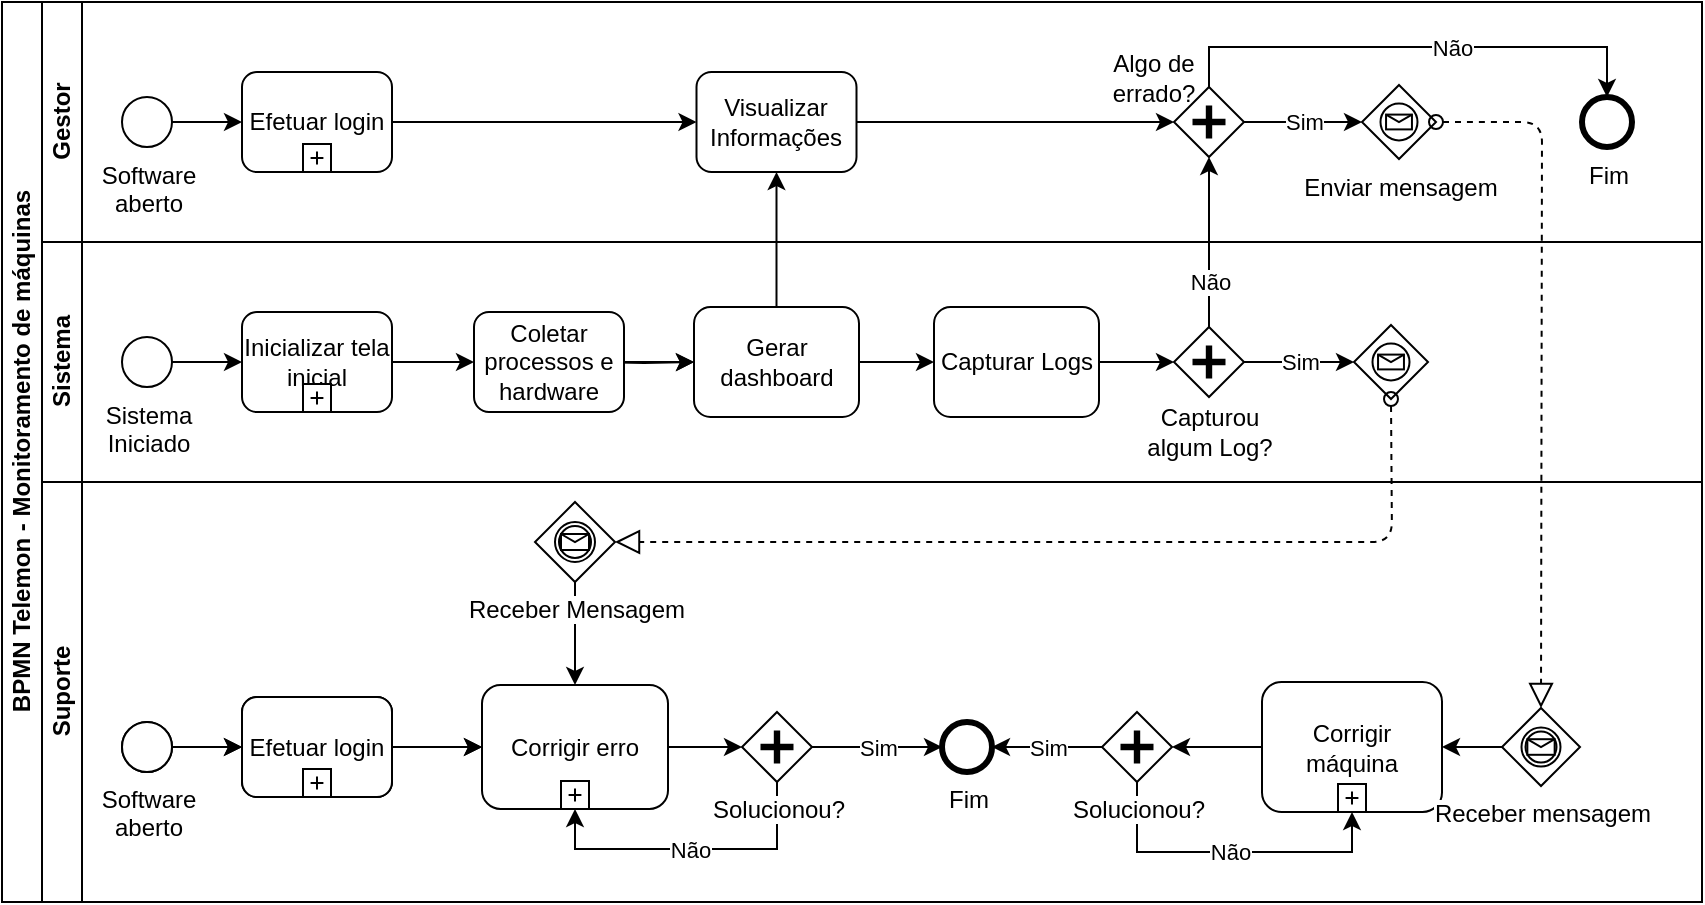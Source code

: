 <mxfile version="13.7.3" type="device"><diagram id="prtHgNgQTEPvFCAcTncT" name="Page-1"><mxGraphModel dx="1257" dy="592" grid="1" gridSize="10" guides="1" tooltips="1" connect="1" arrows="1" fold="1" page="1" pageScale="1" pageWidth="827" pageHeight="1169" math="0" shadow="0"><root><mxCell id="0"/><mxCell id="1" parent="0"/><mxCell id="dNxyNK7c78bLwvsdeMH5-19" value="BPMN Telemon - Monitoramento de máquinas" style="swimlane;html=1;childLayout=stackLayout;resizeParent=1;resizeParentMax=0;horizontal=0;startSize=20;horizontalStack=0;" parent="1" vertex="1"><mxGeometry x="20" y="120" width="850" height="450" as="geometry"/></mxCell><mxCell id="dNxyNK7c78bLwvsdeMH5-20" value="Gestor" style="swimlane;html=1;startSize=20;horizontal=0;" parent="dNxyNK7c78bLwvsdeMH5-19" vertex="1"><mxGeometry x="20" width="830" height="120" as="geometry"/></mxCell><mxCell id="VMBKq0ChkIBylZTfSyok-9" style="edgeStyle=orthogonalEdgeStyle;rounded=0;orthogonalLoop=1;jettySize=auto;html=1;exitX=1;exitY=0.5;exitDx=0;exitDy=0;entryX=0;entryY=0.5;entryDx=0;entryDy=0;" edge="1" parent="dNxyNK7c78bLwvsdeMH5-20" source="VMBKq0ChkIBylZTfSyok-6"><mxGeometry relative="1" as="geometry"><mxPoint x="100" y="60" as="targetPoint"/></mxGeometry></mxCell><mxCell id="VMBKq0ChkIBylZTfSyok-43" style="edgeStyle=orthogonalEdgeStyle;rounded=0;orthogonalLoop=1;jettySize=auto;html=1;exitX=1;exitY=0.5;exitDx=0;exitDy=0;entryX=0;entryY=0.5;entryDx=0;entryDy=0;" edge="1" parent="dNxyNK7c78bLwvsdeMH5-20" source="VMBKq0ChkIBylZTfSyok-15" target="VMBKq0ChkIBylZTfSyok-42"><mxGeometry relative="1" as="geometry"/></mxCell><mxCell id="VMBKq0ChkIBylZTfSyok-46" style="edgeStyle=orthogonalEdgeStyle;rounded=0;orthogonalLoop=1;jettySize=auto;html=1;exitX=1;exitY=0.5;exitDx=0;exitDy=0;entryX=0;entryY=0.5;entryDx=0;entryDy=0;" edge="1" parent="dNxyNK7c78bLwvsdeMH5-20" source="VMBKq0ChkIBylZTfSyok-42" target="VMBKq0ChkIBylZTfSyok-45"><mxGeometry relative="1" as="geometry"/></mxCell><mxCell id="VMBKq0ChkIBylZTfSyok-50" value="Algo de errado?" style="text;html=1;strokeColor=none;fillColor=none;align=center;verticalAlign=middle;whiteSpace=wrap;rounded=0;" vertex="1" parent="dNxyNK7c78bLwvsdeMH5-20"><mxGeometry x="520" y="27.5" width="72" height="20" as="geometry"/></mxCell><mxCell id="VMBKq0ChkIBylZTfSyok-60" value="Fim" style="shape=mxgraph.bpmn.shape;html=1;verticalLabelPosition=bottom;labelBackgroundColor=#ffffff;verticalAlign=top;align=center;perimeter=ellipsePerimeter;outlineConnect=0;outline=end;symbol=general;" vertex="1" parent="dNxyNK7c78bLwvsdeMH5-20"><mxGeometry x="770" y="47.5" width="25" height="25" as="geometry"/></mxCell><mxCell id="VMBKq0ChkIBylZTfSyok-53" value="Enviar mensagem" style="shape=mxgraph.bpmn.shape;html=1;verticalLabelPosition=bottom;labelBackgroundColor=#ffffff;verticalAlign=top;align=center;perimeter=rhombusPerimeter;background=gateway;outlineConnect=0;outline=standard;symbol=message;" vertex="1" parent="dNxyNK7c78bLwvsdeMH5-20"><mxGeometry x="660" y="41.5" width="37" height="37" as="geometry"/></mxCell><mxCell id="VMBKq0ChkIBylZTfSyok-54" value="Sim" style="edgeStyle=orthogonalEdgeStyle;rounded=0;orthogonalLoop=1;jettySize=auto;html=1;exitX=1;exitY=0.5;exitDx=0;exitDy=0;entryX=0;entryY=0.5;entryDx=0;entryDy=0;" edge="1" parent="dNxyNK7c78bLwvsdeMH5-20" source="VMBKq0ChkIBylZTfSyok-45" target="VMBKq0ChkIBylZTfSyok-53"><mxGeometry relative="1" as="geometry"/></mxCell><mxCell id="VMBKq0ChkIBylZTfSyok-61" style="edgeStyle=orthogonalEdgeStyle;rounded=0;orthogonalLoop=1;jettySize=auto;html=1;exitX=0.5;exitY=0;exitDx=0;exitDy=0;entryX=0.5;entryY=0;entryDx=0;entryDy=0;" edge="1" parent="dNxyNK7c78bLwvsdeMH5-20" source="VMBKq0ChkIBylZTfSyok-45" target="VMBKq0ChkIBylZTfSyok-60"><mxGeometry relative="1" as="geometry"/></mxCell><mxCell id="VMBKq0ChkIBylZTfSyok-62" value="Não" style="edgeLabel;html=1;align=center;verticalAlign=middle;resizable=0;points=[];" vertex="1" connectable="0" parent="VMBKq0ChkIBylZTfSyok-61"><mxGeometry x="0.159" y="-2" relative="1" as="geometry"><mxPoint y="-2" as="offset"/></mxGeometry></mxCell><mxCell id="VMBKq0ChkIBylZTfSyok-45" value="&lt;div style=&quot;text-align: justify&quot;&gt;&lt;br&gt;&lt;/div&gt;" style="shape=mxgraph.bpmn.shape;html=1;verticalLabelPosition=bottom;labelBackgroundColor=#ffffff;verticalAlign=top;align=center;perimeter=rhombusPerimeter;background=gateway;outlineConnect=0;outline=none;symbol=parallelGw;" vertex="1" parent="dNxyNK7c78bLwvsdeMH5-20"><mxGeometry x="566" y="42.5" width="35" height="35" as="geometry"/></mxCell><mxCell id="VMBKq0ChkIBylZTfSyok-42" value="Visualizar Informações" style="rounded=1;whiteSpace=wrap;html=1;" vertex="1" parent="dNxyNK7c78bLwvsdeMH5-20"><mxGeometry x="327.25" y="35" width="80" height="50" as="geometry"/></mxCell><mxCell id="VMBKq0ChkIBylZTfSyok-15" value="Efetuar login" style="html=1;whiteSpace=wrap;rounded=1;dropTarget=0;" vertex="1" parent="dNxyNK7c78bLwvsdeMH5-20"><mxGeometry x="100" y="35" width="75" height="50" as="geometry"/></mxCell><mxCell id="VMBKq0ChkIBylZTfSyok-16" value="" style="html=1;shape=plus;outlineConnect=0;" vertex="1" parent="VMBKq0ChkIBylZTfSyok-15"><mxGeometry x="0.5" y="1" width="14" height="14" relative="1" as="geometry"><mxPoint x="-7" y="-14" as="offset"/></mxGeometry></mxCell><mxCell id="VMBKq0ChkIBylZTfSyok-6" value="Software &lt;br&gt;aberto" style="shape=mxgraph.bpmn.shape;html=1;verticalLabelPosition=bottom;labelBackgroundColor=#ffffff;verticalAlign=top;align=center;perimeter=ellipsePerimeter;outlineConnect=0;outline=standard;symbol=general;" vertex="1" parent="dNxyNK7c78bLwvsdeMH5-20"><mxGeometry x="40" y="47.5" width="25" height="25" as="geometry"/></mxCell><mxCell id="dNxyNK7c78bLwvsdeMH5-21" value="Sistema" style="swimlane;html=1;startSize=20;horizontal=0;" parent="dNxyNK7c78bLwvsdeMH5-19" vertex="1"><mxGeometry x="20" y="120" width="830" height="120" as="geometry"/></mxCell><mxCell id="VMBKq0ChkIBylZTfSyok-27" value="Sim" style="edgeStyle=orthogonalEdgeStyle;rounded=0;orthogonalLoop=1;jettySize=auto;html=1;exitX=1;exitY=0.5;exitDx=0;exitDy=0;entryX=0;entryY=0.5;entryDx=0;entryDy=0;" edge="1" parent="dNxyNK7c78bLwvsdeMH5-21" source="VMBKq0ChkIBylZTfSyok-20" target="VMBKq0ChkIBylZTfSyok-26"><mxGeometry relative="1" as="geometry"/></mxCell><mxCell id="VMBKq0ChkIBylZTfSyok-21" style="edgeStyle=orthogonalEdgeStyle;rounded=0;orthogonalLoop=1;jettySize=auto;html=1;exitX=1;exitY=0.5;exitDx=0;exitDy=0;entryX=0;entryY=0.5;entryDx=0;entryDy=0;" edge="1" parent="dNxyNK7c78bLwvsdeMH5-21" source="VMBKq0ChkIBylZTfSyok-18" target="VMBKq0ChkIBylZTfSyok-20"><mxGeometry relative="1" as="geometry"/></mxCell><mxCell id="VMBKq0ChkIBylZTfSyok-19" style="edgeStyle=orthogonalEdgeStyle;rounded=0;orthogonalLoop=1;jettySize=auto;html=1;exitX=1;exitY=0.5;exitDx=0;exitDy=0;" edge="1" parent="dNxyNK7c78bLwvsdeMH5-21" source="VMBKq0ChkIBylZTfSyok-14" target="VMBKq0ChkIBylZTfSyok-18"><mxGeometry relative="1" as="geometry"/></mxCell><mxCell id="VMBKq0ChkIBylZTfSyok-17" style="edgeStyle=orthogonalEdgeStyle;rounded=0;orthogonalLoop=1;jettySize=auto;html=1;exitX=1;exitY=0.5;exitDx=0;exitDy=0;entryX=0;entryY=0.5;entryDx=0;entryDy=0;" edge="1" parent="dNxyNK7c78bLwvsdeMH5-21" target="VMBKq0ChkIBylZTfSyok-14"><mxGeometry relative="1" as="geometry"><mxPoint x="275" y="60" as="sourcePoint"/></mxGeometry></mxCell><mxCell id="VMBKq0ChkIBylZTfSyok-37" style="edgeStyle=orthogonalEdgeStyle;rounded=0;orthogonalLoop=1;jettySize=auto;html=1;exitX=1;exitY=0.5;exitDx=0;exitDy=0;entryX=0;entryY=0.5;entryDx=0;entryDy=0;" edge="1" parent="dNxyNK7c78bLwvsdeMH5-21" source="VMBKq0ChkIBylZTfSyok-34" target="VMBKq0ChkIBylZTfSyok-41"><mxGeometry relative="1" as="geometry"><mxPoint x="200" y="60" as="targetPoint"/></mxGeometry></mxCell><mxCell id="VMBKq0ChkIBylZTfSyok-34" value="Inicializar tela inicial" style="html=1;whiteSpace=wrap;rounded=1;dropTarget=0;" vertex="1" parent="dNxyNK7c78bLwvsdeMH5-21"><mxGeometry x="100" y="35" width="75" height="50" as="geometry"/></mxCell><mxCell id="VMBKq0ChkIBylZTfSyok-35" value="" style="html=1;shape=plus;outlineConnect=0;" vertex="1" parent="VMBKq0ChkIBylZTfSyok-34"><mxGeometry x="0.5" y="1" width="14" height="14" relative="1" as="geometry"><mxPoint x="-7" y="-14" as="offset"/></mxGeometry></mxCell><mxCell id="VMBKq0ChkIBylZTfSyok-14" value="Gerar dashboard" style="shape=ext;rounded=1;html=1;whiteSpace=wrap;" vertex="1" parent="dNxyNK7c78bLwvsdeMH5-21"><mxGeometry x="326" y="32.5" width="82.5" height="55" as="geometry"/></mxCell><mxCell id="VMBKq0ChkIBylZTfSyok-18" value="Capturar Logs" style="shape=ext;rounded=1;html=1;whiteSpace=wrap;" vertex="1" parent="dNxyNK7c78bLwvsdeMH5-21"><mxGeometry x="446" y="32.5" width="82.5" height="55" as="geometry"/></mxCell><mxCell id="VMBKq0ChkIBylZTfSyok-20" value="&lt;div style=&quot;text-align: justify&quot;&gt;&lt;br&gt;&lt;/div&gt;" style="shape=mxgraph.bpmn.shape;html=1;verticalLabelPosition=bottom;labelBackgroundColor=#ffffff;verticalAlign=top;align=center;perimeter=rhombusPerimeter;background=gateway;outlineConnect=0;outline=none;symbol=parallelGw;" vertex="1" parent="dNxyNK7c78bLwvsdeMH5-21"><mxGeometry x="566" y="42.5" width="35" height="35" as="geometry"/></mxCell><mxCell id="VMBKq0ChkIBylZTfSyok-26" value="" style="shape=mxgraph.bpmn.shape;html=1;verticalLabelPosition=bottom;labelBackgroundColor=#ffffff;verticalAlign=top;align=center;perimeter=rhombusPerimeter;background=gateway;outlineConnect=0;outline=standard;symbol=message;" vertex="1" parent="dNxyNK7c78bLwvsdeMH5-21"><mxGeometry x="656" y="41.5" width="37" height="37" as="geometry"/></mxCell><mxCell id="VMBKq0ChkIBylZTfSyok-36" style="edgeStyle=orthogonalEdgeStyle;rounded=0;orthogonalLoop=1;jettySize=auto;html=1;exitX=1;exitY=0.5;exitDx=0;exitDy=0;entryX=0;entryY=0.5;entryDx=0;entryDy=0;" edge="1" parent="dNxyNK7c78bLwvsdeMH5-21" source="VMBKq0ChkIBylZTfSyok-11" target="VMBKq0ChkIBylZTfSyok-34"><mxGeometry relative="1" as="geometry"/></mxCell><mxCell id="VMBKq0ChkIBylZTfSyok-11" value="Sistema &lt;br&gt;Iniciado" style="shape=mxgraph.bpmn.shape;html=1;verticalLabelPosition=bottom;labelBackgroundColor=#ffffff;verticalAlign=top;align=center;perimeter=ellipsePerimeter;outlineConnect=0;outline=standard;symbol=general;" vertex="1" parent="dNxyNK7c78bLwvsdeMH5-21"><mxGeometry x="40" y="47.5" width="25" height="25" as="geometry"/></mxCell><mxCell id="VMBKq0ChkIBylZTfSyok-40" style="edgeStyle=orthogonalEdgeStyle;rounded=0;orthogonalLoop=1;jettySize=auto;html=1;exitX=1;exitY=0.5;exitDx=0;exitDy=0;entryX=0;entryY=0.5;entryDx=0;entryDy=0;" edge="1" source="VMBKq0ChkIBylZTfSyok-41" parent="dNxyNK7c78bLwvsdeMH5-21"><mxGeometry relative="1" as="geometry"><mxPoint x="326" y="60" as="targetPoint"/></mxGeometry></mxCell><mxCell id="VMBKq0ChkIBylZTfSyok-41" value="Coletar processos e hardware" style="shape=ext;rounded=1;html=1;whiteSpace=wrap;" vertex="1" parent="dNxyNK7c78bLwvsdeMH5-21"><mxGeometry x="216" y="35" width="75" height="50" as="geometry"/></mxCell><mxCell id="VMBKq0ChkIBylZTfSyok-24" value="Capturou algum Log?" style="text;html=1;strokeColor=none;fillColor=none;align=center;verticalAlign=middle;whiteSpace=wrap;rounded=0;" vertex="1" parent="dNxyNK7c78bLwvsdeMH5-21"><mxGeometry x="547.5" y="85" width="72" height="20" as="geometry"/></mxCell><mxCell id="VMBKq0ChkIBylZTfSyok-44" style="edgeStyle=orthogonalEdgeStyle;rounded=0;orthogonalLoop=1;jettySize=auto;html=1;exitX=0.5;exitY=0;exitDx=0;exitDy=0;" edge="1" parent="dNxyNK7c78bLwvsdeMH5-19" source="VMBKq0ChkIBylZTfSyok-14" target="VMBKq0ChkIBylZTfSyok-42"><mxGeometry relative="1" as="geometry"/></mxCell><mxCell id="VMBKq0ChkIBylZTfSyok-49" value="Não" style="edgeStyle=orthogonalEdgeStyle;rounded=0;orthogonalLoop=1;jettySize=auto;html=1;exitX=0.5;exitY=0;exitDx=0;exitDy=0;" edge="1" parent="dNxyNK7c78bLwvsdeMH5-19" source="VMBKq0ChkIBylZTfSyok-20" target="VMBKq0ChkIBylZTfSyok-45"><mxGeometry x="-0.471" relative="1" as="geometry"><mxPoint as="offset"/></mxGeometry></mxCell><mxCell id="VMBKq0ChkIBylZTfSyok-28" value="" style="startArrow=oval;startFill=0;startSize=7;endArrow=block;endFill=0;endSize=10;dashed=1;html=1;exitX=0.5;exitY=1;exitDx=0;exitDy=0;entryX=1;entryY=0.5;entryDx=0;entryDy=0;" edge="1" parent="dNxyNK7c78bLwvsdeMH5-19" source="VMBKq0ChkIBylZTfSyok-26" target="VMBKq0ChkIBylZTfSyok-94"><mxGeometry width="100" relative="1" as="geometry"><mxPoint x="713" y="220" as="sourcePoint"/><mxPoint x="400" y="260" as="targetPoint"/><Array as="points"><mxPoint x="695" y="270"/><mxPoint x="460" y="270"/></Array></mxGeometry></mxCell><mxCell id="VMBKq0ChkIBylZTfSyok-77" value="" style="startArrow=oval;startFill=0;startSize=7;endArrow=block;endFill=0;endSize=10;dashed=1;html=1;exitX=1;exitY=0.5;exitDx=0;exitDy=0;entryX=0.5;entryY=0;entryDx=0;entryDy=0;" edge="1" parent="dNxyNK7c78bLwvsdeMH5-19" source="VMBKq0ChkIBylZTfSyok-53" target="VMBKq0ChkIBylZTfSyok-92"><mxGeometry width="100" relative="1" as="geometry"><mxPoint x="430" y="200" as="sourcePoint"/><mxPoint x="710.5" y="300" as="targetPoint"/><Array as="points"><mxPoint x="740" y="60"/><mxPoint x="770" y="60"/></Array></mxGeometry></mxCell><mxCell id="dNxyNK7c78bLwvsdeMH5-22" value="Suporte" style="swimlane;html=1;startSize=20;horizontal=0;" parent="dNxyNK7c78bLwvsdeMH5-19" vertex="1"><mxGeometry x="20" y="240" width="830" height="210" as="geometry"/></mxCell><mxCell id="VMBKq0ChkIBylZTfSyok-95" style="edgeStyle=orthogonalEdgeStyle;rounded=0;orthogonalLoop=1;jettySize=auto;html=1;exitX=0.5;exitY=1;exitDx=0;exitDy=0;entryX=0.5;entryY=0;entryDx=0;entryDy=0;" edge="1" parent="dNxyNK7c78bLwvsdeMH5-22" source="VMBKq0ChkIBylZTfSyok-94" target="VMBKq0ChkIBylZTfSyok-87"><mxGeometry relative="1" as="geometry"/></mxCell><mxCell id="VMBKq0ChkIBylZTfSyok-94" value="Receber Mensagem" style="shape=mxgraph.bpmn.shape;html=1;verticalLabelPosition=bottom;labelBackgroundColor=#ffffff;verticalAlign=top;align=center;perimeter=rhombusPerimeter;background=gateway;outlineConnect=0;outline=catching;symbol=message;" vertex="1" parent="dNxyNK7c78bLwvsdeMH5-22"><mxGeometry x="246.5" y="10" width="40" height="40" as="geometry"/></mxCell><mxCell id="VMBKq0ChkIBylZTfSyok-93" style="edgeStyle=orthogonalEdgeStyle;rounded=0;orthogonalLoop=1;jettySize=auto;html=1;exitX=0;exitY=0.5;exitDx=0;exitDy=0;entryX=1;entryY=0.5;entryDx=0;entryDy=0;" edge="1" parent="dNxyNK7c78bLwvsdeMH5-22" source="VMBKq0ChkIBylZTfSyok-92" target="VMBKq0ChkIBylZTfSyok-82"><mxGeometry relative="1" as="geometry"/></mxCell><mxCell id="VMBKq0ChkIBylZTfSyok-33" style="edgeStyle=orthogonalEdgeStyle;rounded=0;orthogonalLoop=1;jettySize=auto;html=1;exitX=1;exitY=0.5;exitDx=0;exitDy=0;entryX=0;entryY=0.5;entryDx=0;entryDy=0;" edge="1" parent="dNxyNK7c78bLwvsdeMH5-22" source="VMBKq0ChkIBylZTfSyok-30" target="VMBKq0ChkIBylZTfSyok-31"><mxGeometry relative="1" as="geometry"/></mxCell><mxCell id="VMBKq0ChkIBylZTfSyok-64" style="edgeStyle=orthogonalEdgeStyle;rounded=0;orthogonalLoop=1;jettySize=auto;html=1;exitX=1;exitY=0.5;exitDx=0;exitDy=0;entryX=0;entryY=0.5;entryDx=0;entryDy=0;" edge="1" parent="dNxyNK7c78bLwvsdeMH5-22" source="VMBKq0ChkIBylZTfSyok-31"><mxGeometry relative="1" as="geometry"><mxPoint x="220" y="132.5" as="targetPoint"/></mxGeometry></mxCell><mxCell id="VMBKq0ChkIBylZTfSyok-90" value="Não" style="edgeStyle=orthogonalEdgeStyle;rounded=0;orthogonalLoop=1;jettySize=auto;html=1;exitX=0.5;exitY=1;exitDx=0;exitDy=0;entryX=0.5;entryY=1;entryDx=0;entryDy=0;" edge="1" parent="dNxyNK7c78bLwvsdeMH5-22" source="VMBKq0ChkIBylZTfSyok-67" target="VMBKq0ChkIBylZTfSyok-88"><mxGeometry relative="1" as="geometry"/></mxCell><mxCell id="VMBKq0ChkIBylZTfSyok-89" style="edgeStyle=orthogonalEdgeStyle;rounded=0;orthogonalLoop=1;jettySize=auto;html=1;exitX=1;exitY=0.5;exitDx=0;exitDy=0;entryX=0;entryY=0.5;entryDx=0;entryDy=0;" edge="1" parent="dNxyNK7c78bLwvsdeMH5-22" source="VMBKq0ChkIBylZTfSyok-87" target="VMBKq0ChkIBylZTfSyok-67"><mxGeometry relative="1" as="geometry"/></mxCell><mxCell id="VMBKq0ChkIBylZTfSyok-75" value="Sim" style="edgeStyle=orthogonalEdgeStyle;rounded=0;orthogonalLoop=1;jettySize=auto;html=1;exitX=1;exitY=0.5;exitDx=0;exitDy=0;entryX=0;entryY=0.5;entryDx=0;entryDy=0;" edge="1" parent="dNxyNK7c78bLwvsdeMH5-22" source="VMBKq0ChkIBylZTfSyok-67" target="VMBKq0ChkIBylZTfSyok-66"><mxGeometry relative="1" as="geometry"/></mxCell><mxCell id="VMBKq0ChkIBylZTfSyok-80" value="Sim" style="edgeStyle=orthogonalEdgeStyle;rounded=0;orthogonalLoop=1;jettySize=auto;html=1;exitX=0;exitY=0.5;exitDx=0;exitDy=0;entryX=1;entryY=0.5;entryDx=0;entryDy=0;" edge="1" parent="dNxyNK7c78bLwvsdeMH5-22" source="VMBKq0ChkIBylZTfSyok-78" target="VMBKq0ChkIBylZTfSyok-66"><mxGeometry relative="1" as="geometry"/></mxCell><mxCell id="VMBKq0ChkIBylZTfSyok-86" value="Não" style="edgeStyle=orthogonalEdgeStyle;rounded=0;orthogonalLoop=1;jettySize=auto;html=1;exitX=0.5;exitY=1;exitDx=0;exitDy=0;entryX=0.5;entryY=1;entryDx=0;entryDy=0;" edge="1" parent="dNxyNK7c78bLwvsdeMH5-22" source="VMBKq0ChkIBylZTfSyok-78" target="VMBKq0ChkIBylZTfSyok-83"><mxGeometry relative="1" as="geometry"/></mxCell><mxCell id="VMBKq0ChkIBylZTfSyok-91" style="edgeStyle=orthogonalEdgeStyle;rounded=0;orthogonalLoop=1;jettySize=auto;html=1;exitX=0;exitY=0.5;exitDx=0;exitDy=0;entryX=1;entryY=0.5;entryDx=0;entryDy=0;" edge="1" parent="dNxyNK7c78bLwvsdeMH5-22" source="VMBKq0ChkIBylZTfSyok-82" target="VMBKq0ChkIBylZTfSyok-78"><mxGeometry relative="1" as="geometry"/></mxCell><mxCell id="VMBKq0ChkIBylZTfSyok-97" style="edgeStyle=orthogonalEdgeStyle;rounded=0;orthogonalLoop=1;jettySize=auto;html=1;exitX=1;exitY=0.5;exitDx=0;exitDy=0;entryX=0;entryY=0.5;entryDx=0;entryDy=0;" edge="1" source="VMBKq0ChkIBylZTfSyok-96" target="VMBKq0ChkIBylZTfSyok-98" parent="dNxyNK7c78bLwvsdeMH5-22"><mxGeometry relative="1" as="geometry"/></mxCell><mxCell id="VMBKq0ChkIBylZTfSyok-100" style="edgeStyle=orthogonalEdgeStyle;rounded=0;orthogonalLoop=1;jettySize=auto;html=1;exitX=1;exitY=0.5;exitDx=0;exitDy=0;entryX=0;entryY=0.5;entryDx=0;entryDy=0;" edge="1" source="VMBKq0ChkIBylZTfSyok-98" parent="dNxyNK7c78bLwvsdeMH5-22"><mxGeometry relative="1" as="geometry"><mxPoint x="220" y="132.5" as="targetPoint"/></mxGeometry></mxCell><mxCell id="VMBKq0ChkIBylZTfSyok-30" value="Software &lt;br&gt;aberto" style="shape=mxgraph.bpmn.shape;html=1;verticalLabelPosition=bottom;labelBackgroundColor=#ffffff;verticalAlign=top;align=center;perimeter=ellipsePerimeter;outlineConnect=0;outline=standard;symbol=general;" vertex="1" parent="dNxyNK7c78bLwvsdeMH5-22"><mxGeometry x="40" y="120" width="25" height="25" as="geometry"/></mxCell><mxCell id="VMBKq0ChkIBylZTfSyok-31" value="Efetuar login" style="html=1;whiteSpace=wrap;rounded=1;dropTarget=0;" vertex="1" parent="dNxyNK7c78bLwvsdeMH5-22"><mxGeometry x="100" y="107.5" width="75" height="50" as="geometry"/></mxCell><mxCell id="VMBKq0ChkIBylZTfSyok-32" value="" style="html=1;shape=plus;outlineConnect=0;" vertex="1" parent="VMBKq0ChkIBylZTfSyok-31"><mxGeometry x="0.5" y="1" width="14" height="14" relative="1" as="geometry"><mxPoint x="-7" y="-14" as="offset"/></mxGeometry></mxCell><mxCell id="VMBKq0ChkIBylZTfSyok-87" value="Corrigir erro" style="html=1;whiteSpace=wrap;rounded=1;dropTarget=0;" vertex="1" parent="dNxyNK7c78bLwvsdeMH5-22"><mxGeometry x="220" y="101.5" width="93" height="62" as="geometry"/></mxCell><mxCell id="VMBKq0ChkIBylZTfSyok-88" value="" style="html=1;shape=plus;outlineConnect=0;" vertex="1" parent="VMBKq0ChkIBylZTfSyok-87"><mxGeometry x="0.5" y="1" width="14" height="14" relative="1" as="geometry"><mxPoint x="-7" y="-14" as="offset"/></mxGeometry></mxCell><mxCell id="VMBKq0ChkIBylZTfSyok-67" value="&lt;div style=&quot;text-align: justify&quot;&gt;Solucionou?&lt;/div&gt;" style="shape=mxgraph.bpmn.shape;html=1;verticalLabelPosition=bottom;labelBackgroundColor=#ffffff;verticalAlign=top;align=center;perimeter=rhombusPerimeter;background=gateway;outlineConnect=0;outline=none;symbol=parallelGw;" vertex="1" parent="dNxyNK7c78bLwvsdeMH5-22"><mxGeometry x="350" y="115" width="35" height="35" as="geometry"/></mxCell><mxCell id="VMBKq0ChkIBylZTfSyok-66" value="Fim" style="shape=mxgraph.bpmn.shape;html=1;verticalLabelPosition=bottom;labelBackgroundColor=#ffffff;verticalAlign=top;align=center;perimeter=ellipsePerimeter;outlineConnect=0;outline=end;symbol=general;" vertex="1" parent="dNxyNK7c78bLwvsdeMH5-22"><mxGeometry x="450" y="120" width="25" height="25" as="geometry"/></mxCell><mxCell id="VMBKq0ChkIBylZTfSyok-78" value="&lt;div style=&quot;text-align: justify&quot;&gt;Solucionou?&lt;/div&gt;" style="shape=mxgraph.bpmn.shape;html=1;verticalLabelPosition=bottom;labelBackgroundColor=#ffffff;verticalAlign=top;align=center;perimeter=rhombusPerimeter;background=gateway;outlineConnect=0;outline=none;symbol=parallelGw;" vertex="1" parent="dNxyNK7c78bLwvsdeMH5-22"><mxGeometry x="530" y="115" width="35" height="35" as="geometry"/></mxCell><mxCell id="VMBKq0ChkIBylZTfSyok-82" value="Corrigir máquina" style="html=1;whiteSpace=wrap;rounded=1;dropTarget=0;align=center;" vertex="1" parent="dNxyNK7c78bLwvsdeMH5-22"><mxGeometry x="610" y="100" width="90" height="65" as="geometry"/></mxCell><mxCell id="VMBKq0ChkIBylZTfSyok-83" value="" style="html=1;shape=plus;outlineConnect=0;" vertex="1" parent="VMBKq0ChkIBylZTfSyok-82"><mxGeometry x="0.5" y="1" width="14" height="14" relative="1" as="geometry"><mxPoint x="-7" y="-14" as="offset"/></mxGeometry></mxCell><mxCell id="VMBKq0ChkIBylZTfSyok-92" value="Receber mensagem" style="shape=mxgraph.bpmn.shape;html=1;verticalLabelPosition=bottom;labelBackgroundColor=#ffffff;verticalAlign=top;align=center;perimeter=rhombusPerimeter;background=gateway;outlineConnect=0;outline=catching;symbol=message;" vertex="1" parent="dNxyNK7c78bLwvsdeMH5-22"><mxGeometry x="730" y="113" width="39" height="39" as="geometry"/></mxCell><mxCell id="VMBKq0ChkIBylZTfSyok-96" value="Software &lt;br&gt;aberto" style="shape=mxgraph.bpmn.shape;html=1;verticalLabelPosition=bottom;labelBackgroundColor=#ffffff;verticalAlign=top;align=center;perimeter=ellipsePerimeter;outlineConnect=0;outline=standard;symbol=general;" vertex="1" parent="dNxyNK7c78bLwvsdeMH5-22"><mxGeometry x="40" y="120" width="25" height="25" as="geometry"/></mxCell><mxCell id="VMBKq0ChkIBylZTfSyok-98" value="Efetuar login" style="html=1;whiteSpace=wrap;rounded=1;dropTarget=0;" vertex="1" parent="dNxyNK7c78bLwvsdeMH5-22"><mxGeometry x="100" y="107.5" width="75" height="50" as="geometry"/></mxCell><mxCell id="VMBKq0ChkIBylZTfSyok-99" value="" style="html=1;shape=plus;outlineConnect=0;" vertex="1" parent="VMBKq0ChkIBylZTfSyok-98"><mxGeometry x="0.5" y="1" width="14" height="14" relative="1" as="geometry"><mxPoint x="-7" y="-14" as="offset"/></mxGeometry></mxCell></root></mxGraphModel></diagram></mxfile>